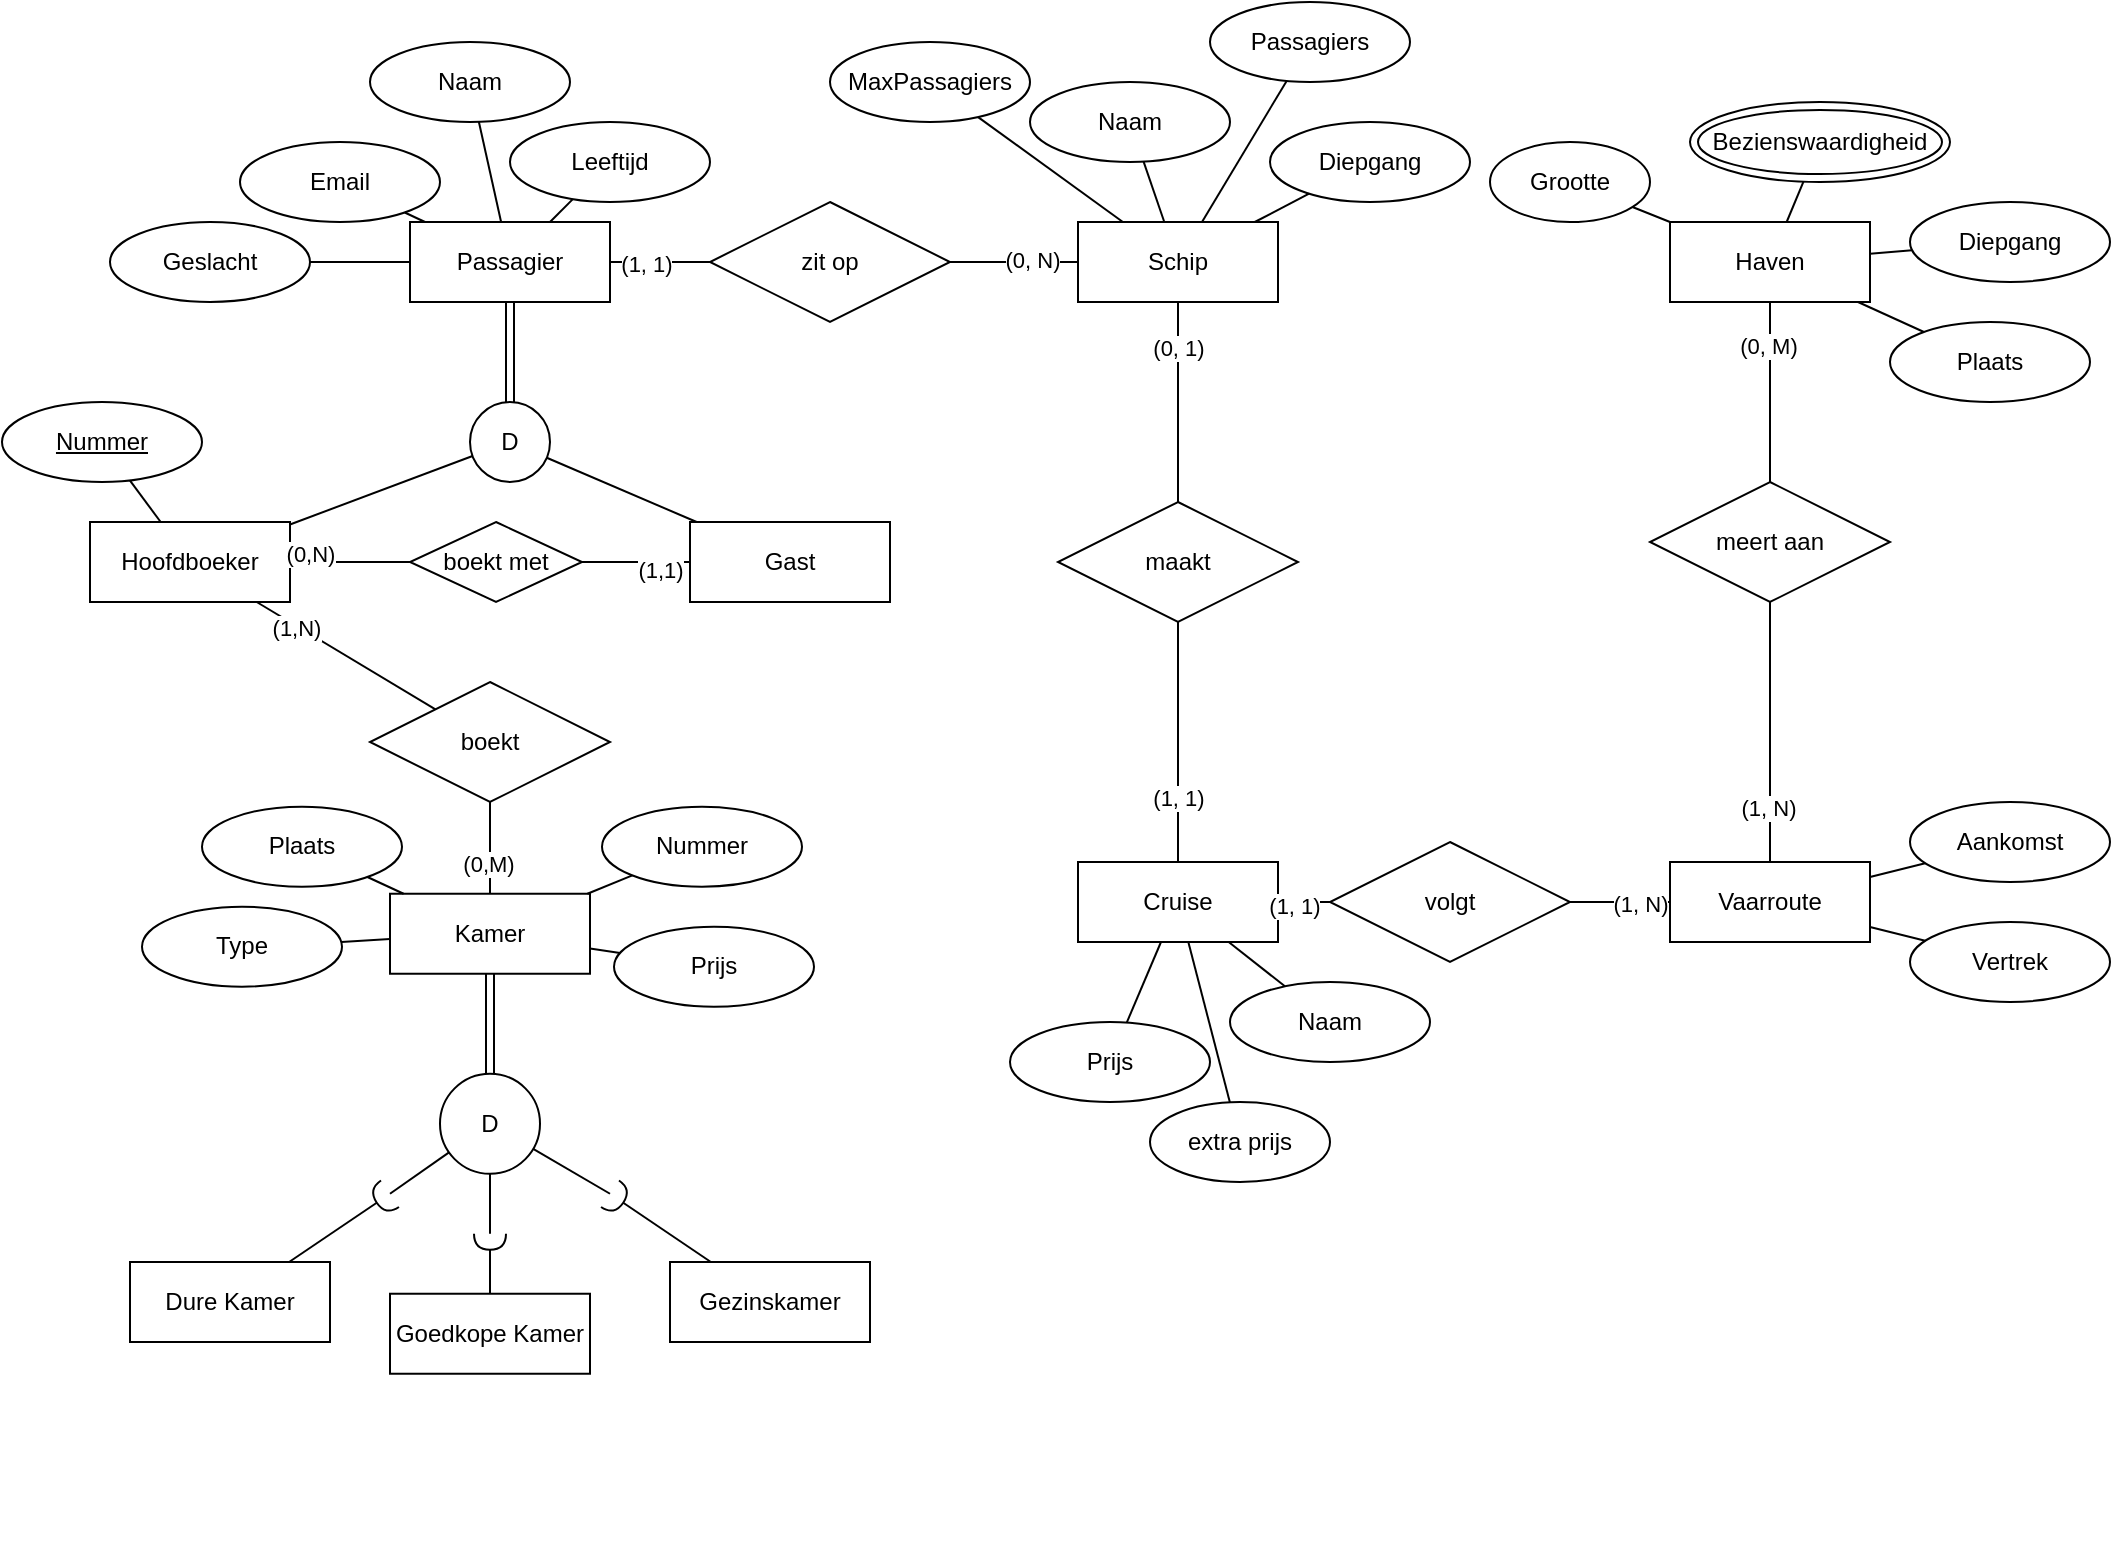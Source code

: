 <mxfile version="24.8.2">
  <diagram name="Pagina-1" id="XRNuTaB9I9MSfYOUS6OP">
    <mxGraphModel dx="2056" dy="1629" grid="1" gridSize="10" guides="1" tooltips="1" connect="1" arrows="1" fold="1" page="1" pageScale="1" pageWidth="827" pageHeight="1169" math="0" shadow="0">
      <root>
        <mxCell id="0" />
        <mxCell id="1" parent="0" />
        <mxCell id="pUwQ2fJmEz475Cd50NN1-1" value="Schip" style="whiteSpace=wrap;html=1;align=center;" parent="1" vertex="1">
          <mxGeometry x="364" y="50" width="100" height="40" as="geometry" />
        </mxCell>
        <mxCell id="pUwQ2fJmEz475Cd50NN1-2" value="Naam" style="ellipse;whiteSpace=wrap;html=1;align=center;" parent="1" vertex="1">
          <mxGeometry x="340" y="-20" width="100" height="40" as="geometry" />
        </mxCell>
        <mxCell id="pUwQ2fJmEz475Cd50NN1-3" value="Passagiers" style="ellipse;whiteSpace=wrap;html=1;align=center;" parent="1" vertex="1">
          <mxGeometry x="430" y="-60" width="100" height="40" as="geometry" />
        </mxCell>
        <mxCell id="pUwQ2fJmEz475Cd50NN1-5" value="Cruise" style="whiteSpace=wrap;html=1;align=center;" parent="1" vertex="1">
          <mxGeometry x="364" y="370" width="100" height="40" as="geometry" />
        </mxCell>
        <mxCell id="pUwQ2fJmEz475Cd50NN1-6" value="maakt" style="shape=rhombus;perimeter=rhombusPerimeter;whiteSpace=wrap;html=1;align=center;" parent="1" vertex="1">
          <mxGeometry x="354" y="190" width="120" height="60" as="geometry" />
        </mxCell>
        <mxCell id="pUwQ2fJmEz475Cd50NN1-7" value="" style="endArrow=none;html=1;rounded=0;" parent="1" source="pUwQ2fJmEz475Cd50NN1-6" target="pUwQ2fJmEz475Cd50NN1-1" edge="1">
          <mxGeometry relative="1" as="geometry">
            <mxPoint x="360" y="210" as="sourcePoint" />
            <mxPoint x="520" y="210" as="targetPoint" />
          </mxGeometry>
        </mxCell>
        <mxCell id="pUwQ2fJmEz475Cd50NN1-18" value="(0, 1)" style="edgeLabel;html=1;align=center;verticalAlign=middle;resizable=0;points=[];" parent="pUwQ2fJmEz475Cd50NN1-7" vertex="1" connectable="0">
          <mxGeometry x="0.538" relative="1" as="geometry">
            <mxPoint as="offset" />
          </mxGeometry>
        </mxCell>
        <mxCell id="pUwQ2fJmEz475Cd50NN1-8" value="" style="endArrow=none;html=1;rounded=0;" parent="1" source="pUwQ2fJmEz475Cd50NN1-6" target="pUwQ2fJmEz475Cd50NN1-5" edge="1">
          <mxGeometry relative="1" as="geometry">
            <mxPoint x="360" y="210" as="sourcePoint" />
            <mxPoint x="520" y="210" as="targetPoint" />
          </mxGeometry>
        </mxCell>
        <mxCell id="pUwQ2fJmEz475Cd50NN1-19" value="(1, 1)" style="edgeLabel;html=1;align=center;verticalAlign=middle;resizable=0;points=[];" parent="pUwQ2fJmEz475Cd50NN1-8" vertex="1" connectable="0">
          <mxGeometry x="0.47" relative="1" as="geometry">
            <mxPoint as="offset" />
          </mxGeometry>
        </mxCell>
        <mxCell id="pUwQ2fJmEz475Cd50NN1-11" value="Vertrek" style="ellipse;whiteSpace=wrap;html=1;align=center;" parent="1" vertex="1">
          <mxGeometry x="780" y="400" width="100" height="40" as="geometry" />
        </mxCell>
        <mxCell id="pUwQ2fJmEz475Cd50NN1-12" value="Naam" style="ellipse;whiteSpace=wrap;html=1;align=center;" parent="1" vertex="1">
          <mxGeometry x="440" y="430" width="100" height="40" as="geometry" />
        </mxCell>
        <mxCell id="pUwQ2fJmEz475Cd50NN1-13" value="Vaarroute" style="whiteSpace=wrap;html=1;align=center;" parent="1" vertex="1">
          <mxGeometry x="660" y="370" width="100" height="40" as="geometry" />
        </mxCell>
        <mxCell id="pUwQ2fJmEz475Cd50NN1-14" value="Grootte" style="ellipse;whiteSpace=wrap;html=1;align=center;" parent="1" vertex="1">
          <mxGeometry x="570" y="10" width="80" height="40" as="geometry" />
        </mxCell>
        <mxCell id="pUwQ2fJmEz475Cd50NN1-15" value="volgt" style="shape=rhombus;perimeter=rhombusPerimeter;whiteSpace=wrap;html=1;align=center;" parent="1" vertex="1">
          <mxGeometry x="490" y="360" width="120" height="60" as="geometry" />
        </mxCell>
        <mxCell id="pUwQ2fJmEz475Cd50NN1-16" value="" style="endArrow=none;html=1;rounded=0;" parent="1" source="pUwQ2fJmEz475Cd50NN1-15" target="pUwQ2fJmEz475Cd50NN1-13" edge="1">
          <mxGeometry relative="1" as="geometry">
            <mxPoint x="360" y="210" as="sourcePoint" />
            <mxPoint x="520" y="210" as="targetPoint" />
          </mxGeometry>
        </mxCell>
        <mxCell id="pUwQ2fJmEz475Cd50NN1-21" value="(1, N)" style="edgeLabel;html=1;align=center;verticalAlign=middle;resizable=0;points=[];" parent="pUwQ2fJmEz475Cd50NN1-16" vertex="1" connectable="0">
          <mxGeometry x="0.396" y="-1" relative="1" as="geometry">
            <mxPoint as="offset" />
          </mxGeometry>
        </mxCell>
        <mxCell id="pUwQ2fJmEz475Cd50NN1-17" value="" style="endArrow=none;html=1;rounded=0;" parent="1" source="pUwQ2fJmEz475Cd50NN1-15" target="pUwQ2fJmEz475Cd50NN1-5" edge="1">
          <mxGeometry relative="1" as="geometry">
            <mxPoint x="360" y="210" as="sourcePoint" />
            <mxPoint x="520" y="210" as="targetPoint" />
          </mxGeometry>
        </mxCell>
        <mxCell id="pUwQ2fJmEz475Cd50NN1-20" value="(1, 1)" style="edgeLabel;html=1;align=center;verticalAlign=middle;resizable=0;points=[];" parent="pUwQ2fJmEz475Cd50NN1-17" vertex="1" connectable="0">
          <mxGeometry x="0.434" y="2" relative="1" as="geometry">
            <mxPoint as="offset" />
          </mxGeometry>
        </mxCell>
        <mxCell id="pUwQ2fJmEz475Cd50NN1-22" value="Haven" style="whiteSpace=wrap;html=1;align=center;" parent="1" vertex="1">
          <mxGeometry x="660" y="50" width="100" height="40" as="geometry" />
        </mxCell>
        <mxCell id="pUwQ2fJmEz475Cd50NN1-23" value="Diepgang" style="ellipse;whiteSpace=wrap;html=1;align=center;" parent="1" vertex="1">
          <mxGeometry x="460" width="100" height="40" as="geometry" />
        </mxCell>
        <mxCell id="pUwQ2fJmEz475Cd50NN1-24" value="Diepgang" style="ellipse;whiteSpace=wrap;html=1;align=center;" parent="1" vertex="1">
          <mxGeometry x="780" y="40" width="100" height="40" as="geometry" />
        </mxCell>
        <mxCell id="pUwQ2fJmEz475Cd50NN1-25" value="Plaats" style="ellipse;whiteSpace=wrap;html=1;align=center;" parent="1" vertex="1">
          <mxGeometry x="770" y="100" width="100" height="40" as="geometry" />
        </mxCell>
        <mxCell id="pUwQ2fJmEz475Cd50NN1-26" value="meert aan" style="shape=rhombus;perimeter=rhombusPerimeter;whiteSpace=wrap;html=1;align=center;" parent="1" vertex="1">
          <mxGeometry x="650" y="180" width="120" height="60" as="geometry" />
        </mxCell>
        <mxCell id="pUwQ2fJmEz475Cd50NN1-27" value="" style="endArrow=none;html=1;rounded=0;" parent="1" source="pUwQ2fJmEz475Cd50NN1-13" target="pUwQ2fJmEz475Cd50NN1-26" edge="1">
          <mxGeometry relative="1" as="geometry">
            <mxPoint x="360" y="210" as="sourcePoint" />
            <mxPoint x="520" y="210" as="targetPoint" />
          </mxGeometry>
        </mxCell>
        <mxCell id="pUwQ2fJmEz475Cd50NN1-29" value="(1, N)" style="edgeLabel;html=1;align=center;verticalAlign=middle;resizable=0;points=[];" parent="pUwQ2fJmEz475Cd50NN1-27" vertex="1" connectable="0">
          <mxGeometry x="-0.576" y="1" relative="1" as="geometry">
            <mxPoint as="offset" />
          </mxGeometry>
        </mxCell>
        <mxCell id="pUwQ2fJmEz475Cd50NN1-28" value="" style="endArrow=none;html=1;rounded=0;" parent="1" source="pUwQ2fJmEz475Cd50NN1-22" target="pUwQ2fJmEz475Cd50NN1-26" edge="1">
          <mxGeometry relative="1" as="geometry">
            <mxPoint x="360" y="210" as="sourcePoint" />
            <mxPoint x="520" y="210" as="targetPoint" />
          </mxGeometry>
        </mxCell>
        <mxCell id="pUwQ2fJmEz475Cd50NN1-30" value="(0, M)" style="edgeLabel;html=1;align=center;verticalAlign=middle;resizable=0;points=[];" parent="pUwQ2fJmEz475Cd50NN1-28" vertex="1" connectable="0">
          <mxGeometry x="-0.52" y="-1" relative="1" as="geometry">
            <mxPoint as="offset" />
          </mxGeometry>
        </mxCell>
        <mxCell id="pUwQ2fJmEz475Cd50NN1-31" value="Passagier" style="whiteSpace=wrap;html=1;align=center;" parent="1" vertex="1">
          <mxGeometry x="30" y="50" width="100" height="40" as="geometry" />
        </mxCell>
        <mxCell id="pUwQ2fJmEz475Cd50NN1-32" value="zit op" style="shape=rhombus;perimeter=rhombusPerimeter;whiteSpace=wrap;html=1;align=center;" parent="1" vertex="1">
          <mxGeometry x="180" y="40" width="120" height="60" as="geometry" />
        </mxCell>
        <mxCell id="pUwQ2fJmEz475Cd50NN1-33" value="" style="endArrow=none;html=1;rounded=0;" parent="1" source="pUwQ2fJmEz475Cd50NN1-32" target="pUwQ2fJmEz475Cd50NN1-1" edge="1">
          <mxGeometry relative="1" as="geometry">
            <mxPoint x="360" y="210" as="sourcePoint" />
            <mxPoint x="520" y="210" as="targetPoint" />
          </mxGeometry>
        </mxCell>
        <mxCell id="pUwQ2fJmEz475Cd50NN1-40" value="(0, N)" style="edgeLabel;html=1;align=center;verticalAlign=middle;resizable=0;points=[];" parent="pUwQ2fJmEz475Cd50NN1-33" vertex="1" connectable="0">
          <mxGeometry x="0.277" y="1" relative="1" as="geometry">
            <mxPoint as="offset" />
          </mxGeometry>
        </mxCell>
        <mxCell id="pUwQ2fJmEz475Cd50NN1-35" value="Naam" style="ellipse;whiteSpace=wrap;html=1;align=center;" parent="1" vertex="1">
          <mxGeometry x="10" y="-40" width="100" height="40" as="geometry" />
        </mxCell>
        <mxCell id="pUwQ2fJmEz475Cd50NN1-36" value="boekt met" style="shape=rhombus;perimeter=rhombusPerimeter;whiteSpace=wrap;html=1;align=center;" parent="1" vertex="1">
          <mxGeometry x="30" y="200" width="86" height="40" as="geometry" />
        </mxCell>
        <mxCell id="qJNfwfcQ3lbtcBfEXmdF-6" value="extra prijs" style="ellipse;whiteSpace=wrap;html=1;" vertex="1" parent="1">
          <mxGeometry x="400" y="490" width="90" height="40" as="geometry" />
        </mxCell>
        <mxCell id="qJNfwfcQ3lbtcBfEXmdF-8" value="" style="ellipse;whiteSpace=wrap;html=1;align=center;aspect=fixed;fillColor=none;strokeColor=none;resizable=0;perimeter=centerPerimeter;rotatable=0;allowArrows=0;points=[];outlineConnect=1;" vertex="1" parent="1">
          <mxGeometry x="344" y="170" width="10" height="10" as="geometry" />
        </mxCell>
        <mxCell id="qJNfwfcQ3lbtcBfEXmdF-9" value="Hoofdboeker" style="whiteSpace=wrap;html=1;align=center;" vertex="1" parent="1">
          <mxGeometry x="-130" y="200" width="100" height="40" as="geometry" />
        </mxCell>
        <mxCell id="qJNfwfcQ3lbtcBfEXmdF-10" value="Gast" style="whiteSpace=wrap;html=1;align=center;" vertex="1" parent="1">
          <mxGeometry x="170" y="200" width="100" height="40" as="geometry" />
        </mxCell>
        <mxCell id="qJNfwfcQ3lbtcBfEXmdF-12" value="D" style="ellipse;whiteSpace=wrap;html=1;aspect=fixed;" vertex="1" parent="1">
          <mxGeometry x="60" y="140" width="40" height="40" as="geometry" />
        </mxCell>
        <mxCell id="qJNfwfcQ3lbtcBfEXmdF-14" value="" style="endArrow=none;html=1;rounded=0;" edge="1" parent="1" source="qJNfwfcQ3lbtcBfEXmdF-9" target="qJNfwfcQ3lbtcBfEXmdF-12">
          <mxGeometry width="50" height="50" relative="1" as="geometry">
            <mxPoint x="373.7" y="240" as="sourcePoint" />
            <mxPoint x="470.004" y="189.319" as="targetPoint" />
          </mxGeometry>
        </mxCell>
        <mxCell id="qJNfwfcQ3lbtcBfEXmdF-15" value="" style="endArrow=none;html=1;rounded=0;" edge="1" parent="1" source="qJNfwfcQ3lbtcBfEXmdF-10" target="qJNfwfcQ3lbtcBfEXmdF-12">
          <mxGeometry width="50" height="50" relative="1" as="geometry">
            <mxPoint x="350" y="260" as="sourcePoint" />
            <mxPoint x="400" y="210" as="targetPoint" />
          </mxGeometry>
        </mxCell>
        <mxCell id="qJNfwfcQ3lbtcBfEXmdF-18" value="" style="ellipse;whiteSpace=wrap;html=1;align=center;aspect=fixed;fillColor=none;strokeColor=none;resizable=0;perimeter=centerPerimeter;rotatable=0;allowArrows=0;points=[];outlineConnect=1;" vertex="1" parent="1">
          <mxGeometry x="360" y="230" width="10" height="10" as="geometry" />
        </mxCell>
        <mxCell id="qJNfwfcQ3lbtcBfEXmdF-20" value="" style="ellipse;whiteSpace=wrap;html=1;align=center;aspect=fixed;fillColor=none;strokeColor=none;resizable=0;perimeter=centerPerimeter;rotatable=0;allowArrows=0;points=[];outlineConnect=1;" vertex="1" parent="1">
          <mxGeometry x="360" y="230" width="10" height="10" as="geometry" />
        </mxCell>
        <mxCell id="qJNfwfcQ3lbtcBfEXmdF-21" value="" style="endArrow=none;html=1;rounded=0;" edge="1" parent="1" source="pUwQ2fJmEz475Cd50NN1-36" target="qJNfwfcQ3lbtcBfEXmdF-9">
          <mxGeometry width="50" height="50" relative="1" as="geometry">
            <mxPoint x="491.059" y="265.376" as="sourcePoint" />
            <mxPoint x="551" y="256.993" as="targetPoint" />
          </mxGeometry>
        </mxCell>
        <mxCell id="qJNfwfcQ3lbtcBfEXmdF-24" value="(0,N)" style="edgeLabel;html=1;align=center;verticalAlign=middle;resizable=0;points=[];" vertex="1" connectable="0" parent="qJNfwfcQ3lbtcBfEXmdF-21">
          <mxGeometry x="0.361" y="-2" relative="1" as="geometry">
            <mxPoint x="-9" y="-2" as="offset" />
          </mxGeometry>
        </mxCell>
        <mxCell id="qJNfwfcQ3lbtcBfEXmdF-22" value="" style="endArrow=none;html=1;rounded=0;" edge="1" parent="1" source="qJNfwfcQ3lbtcBfEXmdF-10" target="pUwQ2fJmEz475Cd50NN1-36">
          <mxGeometry width="50" height="50" relative="1" as="geometry">
            <mxPoint x="350" y="260" as="sourcePoint" />
            <mxPoint x="400" y="210" as="targetPoint" />
          </mxGeometry>
        </mxCell>
        <mxCell id="qJNfwfcQ3lbtcBfEXmdF-23" value="(1,1)" style="edgeLabel;html=1;align=center;verticalAlign=middle;resizable=0;points=[];" vertex="1" connectable="0" parent="qJNfwfcQ3lbtcBfEXmdF-22">
          <mxGeometry x="-0.452" y="2" relative="1" as="geometry">
            <mxPoint y="2" as="offset" />
          </mxGeometry>
        </mxCell>
        <mxCell id="qJNfwfcQ3lbtcBfEXmdF-25" value="" style="endArrow=none;html=1;rounded=0;" edge="1" parent="1" source="pUwQ2fJmEz475Cd50NN1-32" target="pUwQ2fJmEz475Cd50NN1-31">
          <mxGeometry width="50" height="50" relative="1" as="geometry">
            <mxPoint x="220" y="40" as="sourcePoint" />
            <mxPoint x="170" y="40" as="targetPoint" />
          </mxGeometry>
        </mxCell>
        <mxCell id="qJNfwfcQ3lbtcBfEXmdF-74" value="(1, 1)" style="edgeLabel;html=1;align=center;verticalAlign=middle;resizable=0;points=[];" vertex="1" connectable="0" parent="qJNfwfcQ3lbtcBfEXmdF-25">
          <mxGeometry x="0.303" y="1" relative="1" as="geometry">
            <mxPoint as="offset" />
          </mxGeometry>
        </mxCell>
        <mxCell id="qJNfwfcQ3lbtcBfEXmdF-28" value="Bezienswaardigheid" style="ellipse;shape=doubleEllipse;whiteSpace=wrap;html=1;" vertex="1" parent="1">
          <mxGeometry x="670" y="-10" width="130" height="40" as="geometry" />
        </mxCell>
        <mxCell id="qJNfwfcQ3lbtcBfEXmdF-33" value="D" style="ellipse;whiteSpace=wrap;html=1;aspect=fixed;" vertex="1" parent="1">
          <mxGeometry x="45" y="475.87" width="50" height="50" as="geometry" />
        </mxCell>
        <mxCell id="qJNfwfcQ3lbtcBfEXmdF-35" value="" style="endArrow=none;html=1;rounded=0;" edge="1" parent="1" target="qJNfwfcQ3lbtcBfEXmdF-33">
          <mxGeometry width="50" height="50" relative="1" as="geometry">
            <mxPoint x="70" y="555.87" as="sourcePoint" />
            <mxPoint x="220" y="765.87" as="targetPoint" />
          </mxGeometry>
        </mxCell>
        <mxCell id="qJNfwfcQ3lbtcBfEXmdF-36" value="" style="endArrow=none;html=1;rounded=0;" edge="1" parent="1" target="qJNfwfcQ3lbtcBfEXmdF-33">
          <mxGeometry width="50" height="50" relative="1" as="geometry">
            <mxPoint x="20" y="535.87" as="sourcePoint" />
            <mxPoint x="70" y="645.87" as="targetPoint" />
          </mxGeometry>
        </mxCell>
        <mxCell id="qJNfwfcQ3lbtcBfEXmdF-38" value="" style="rounded=0;orthogonalLoop=1;jettySize=auto;html=1;endArrow=halfCircle;endFill=0;endSize=6;strokeWidth=1;sketch=0;fontSize=12;curved=1;" edge="1" parent="1" source="qJNfwfcQ3lbtcBfEXmdF-79">
          <mxGeometry relative="1" as="geometry">
            <mxPoint x="284.545" y="835.87" as="sourcePoint" />
            <mxPoint x="130" y="535.87" as="targetPoint" />
          </mxGeometry>
        </mxCell>
        <mxCell id="qJNfwfcQ3lbtcBfEXmdF-39" value="" style="ellipse;whiteSpace=wrap;html=1;align=center;aspect=fixed;fillColor=none;strokeColor=none;resizable=0;perimeter=centerPerimeter;rotatable=0;allowArrows=0;points=[];outlineConnect=1;" vertex="1" parent="1">
          <mxGeometry x="190" y="650" width="10" height="10" as="geometry" />
        </mxCell>
        <mxCell id="qJNfwfcQ3lbtcBfEXmdF-40" value="" style="rounded=0;orthogonalLoop=1;jettySize=auto;html=1;endArrow=halfCircle;endFill=0;endSize=6;strokeWidth=1;sketch=0;fontSize=12;curved=1;" edge="1" parent="1" source="qJNfwfcQ3lbtcBfEXmdF-80">
          <mxGeometry relative="1" as="geometry">
            <mxPoint x="70" y="585.87" as="sourcePoint" />
            <mxPoint x="70" y="555.87" as="targetPoint" />
          </mxGeometry>
        </mxCell>
        <mxCell id="qJNfwfcQ3lbtcBfEXmdF-41" value="" style="ellipse;whiteSpace=wrap;html=1;align=center;aspect=fixed;fillColor=none;strokeColor=none;resizable=0;perimeter=centerPerimeter;rotatable=0;allowArrows=0;points=[];outlineConnect=1;" vertex="1" parent="1">
          <mxGeometry x="190" y="650" width="10" height="10" as="geometry" />
        </mxCell>
        <mxCell id="qJNfwfcQ3lbtcBfEXmdF-42" value="" style="rounded=0;orthogonalLoop=1;jettySize=auto;html=1;endArrow=halfCircle;endFill=0;endSize=6;strokeWidth=1;sketch=0;fontSize=12;curved=1;" edge="1" parent="1" source="qJNfwfcQ3lbtcBfEXmdF-81">
          <mxGeometry relative="1" as="geometry">
            <mxPoint x="-48.75" y="585.87" as="sourcePoint" />
            <mxPoint x="20" y="535.87" as="targetPoint" />
          </mxGeometry>
        </mxCell>
        <mxCell id="qJNfwfcQ3lbtcBfEXmdF-43" value="" style="ellipse;whiteSpace=wrap;html=1;align=center;aspect=fixed;fillColor=none;strokeColor=none;resizable=0;perimeter=centerPerimeter;rotatable=0;allowArrows=0;points=[];outlineConnect=1;" vertex="1" parent="1">
          <mxGeometry x="400" y="710" width="10" height="10" as="geometry" />
        </mxCell>
        <mxCell id="qJNfwfcQ3lbtcBfEXmdF-50" value="" style="endArrow=none;html=1;rounded=0;" edge="1" parent="1" source="qJNfwfcQ3lbtcBfEXmdF-78" target="qJNfwfcQ3lbtcBfEXmdF-77">
          <mxGeometry width="50" height="50" relative="1" as="geometry">
            <mxPoint x="147.3" y="392.36" as="sourcePoint" />
            <mxPoint x="81.271" y="339.996" as="targetPoint" />
          </mxGeometry>
        </mxCell>
        <mxCell id="qJNfwfcQ3lbtcBfEXmdF-53" value="(0,M)" style="edgeLabel;html=1;align=center;verticalAlign=middle;resizable=0;points=[];" vertex="1" connectable="0" parent="qJNfwfcQ3lbtcBfEXmdF-50">
          <mxGeometry x="-0.343" y="1" relative="1" as="geometry">
            <mxPoint as="offset" />
          </mxGeometry>
        </mxCell>
        <mxCell id="qJNfwfcQ3lbtcBfEXmdF-51" value="" style="endArrow=none;html=1;rounded=0;" edge="1" parent="1" source="qJNfwfcQ3lbtcBfEXmdF-77" target="qJNfwfcQ3lbtcBfEXmdF-9">
          <mxGeometry width="50" height="50" relative="1" as="geometry">
            <mxPoint x="38.646" y="407.096" as="sourcePoint" />
            <mxPoint x="300" y="520" as="targetPoint" />
          </mxGeometry>
        </mxCell>
        <mxCell id="qJNfwfcQ3lbtcBfEXmdF-52" value="(1,N)" style="edgeLabel;html=1;align=center;verticalAlign=middle;resizable=0;points=[];" vertex="1" connectable="0" parent="qJNfwfcQ3lbtcBfEXmdF-51">
          <mxGeometry x="0.563" y="1" relative="1" as="geometry">
            <mxPoint as="offset" />
          </mxGeometry>
        </mxCell>
        <mxCell id="qJNfwfcQ3lbtcBfEXmdF-55" value="" style="shape=link;html=1;rounded=0;" edge="1" parent="1" source="qJNfwfcQ3lbtcBfEXmdF-78" target="qJNfwfcQ3lbtcBfEXmdF-33">
          <mxGeometry relative="1" as="geometry">
            <mxPoint x="39.329" y="465.87" as="sourcePoint" />
            <mxPoint x="380" y="675.87" as="targetPoint" />
          </mxGeometry>
        </mxCell>
        <mxCell id="qJNfwfcQ3lbtcBfEXmdF-56" value="" style="resizable=0;html=1;whiteSpace=wrap;align=right;verticalAlign=bottom;" connectable="0" vertex="1" parent="qJNfwfcQ3lbtcBfEXmdF-55">
          <mxGeometry x="1" relative="1" as="geometry" />
        </mxCell>
        <mxCell id="qJNfwfcQ3lbtcBfEXmdF-59" value="" style="endArrow=none;html=1;rounded=0;" edge="1" parent="1" source="pUwQ2fJmEz475Cd50NN1-12" target="pUwQ2fJmEz475Cd50NN1-5">
          <mxGeometry width="50" height="50" relative="1" as="geometry">
            <mxPoint x="-30" y="310" as="sourcePoint" />
            <mxPoint x="20" y="260" as="targetPoint" />
          </mxGeometry>
        </mxCell>
        <mxCell id="qJNfwfcQ3lbtcBfEXmdF-60" value="" style="endArrow=none;html=1;rounded=0;" edge="1" parent="1" source="qJNfwfcQ3lbtcBfEXmdF-95" target="pUwQ2fJmEz475Cd50NN1-5">
          <mxGeometry width="50" height="50" relative="1" as="geometry">
            <mxPoint x="383.63" y="443.307" as="sourcePoint" />
            <mxPoint x="233.333" y="423.51" as="targetPoint" />
          </mxGeometry>
        </mxCell>
        <mxCell id="qJNfwfcQ3lbtcBfEXmdF-61" value="" style="endArrow=none;html=1;rounded=0;" edge="1" parent="1" source="qJNfwfcQ3lbtcBfEXmdF-6" target="pUwQ2fJmEz475Cd50NN1-5">
          <mxGeometry width="50" height="50" relative="1" as="geometry">
            <mxPoint x="100" y="580" as="sourcePoint" />
            <mxPoint x="150" y="530" as="targetPoint" />
          </mxGeometry>
        </mxCell>
        <mxCell id="qJNfwfcQ3lbtcBfEXmdF-62" value="" style="endArrow=none;html=1;rounded=0;" edge="1" parent="1" source="pUwQ2fJmEz475Cd50NN1-13" target="qJNfwfcQ3lbtcBfEXmdF-93">
          <mxGeometry width="50" height="50" relative="1" as="geometry">
            <mxPoint x="685" y="490" as="sourcePoint" />
            <mxPoint x="735" y="440" as="targetPoint" />
          </mxGeometry>
        </mxCell>
        <mxCell id="qJNfwfcQ3lbtcBfEXmdF-63" value="" style="endArrow=none;html=1;rounded=0;" edge="1" parent="1" source="pUwQ2fJmEz475Cd50NN1-13" target="pUwQ2fJmEz475Cd50NN1-11">
          <mxGeometry width="50" height="50" relative="1" as="geometry">
            <mxPoint x="610" y="500" as="sourcePoint" />
            <mxPoint x="660" y="450" as="targetPoint" />
          </mxGeometry>
        </mxCell>
        <mxCell id="qJNfwfcQ3lbtcBfEXmdF-64" value="" style="endArrow=none;html=1;rounded=0;" edge="1" parent="1" source="pUwQ2fJmEz475Cd50NN1-31" target="pUwQ2fJmEz475Cd50NN1-35">
          <mxGeometry width="50" height="50" relative="1" as="geometry">
            <mxPoint x="430" y="110" as="sourcePoint" />
            <mxPoint x="480" y="60" as="targetPoint" />
          </mxGeometry>
        </mxCell>
        <mxCell id="qJNfwfcQ3lbtcBfEXmdF-65" value="" style="endArrow=none;html=1;rounded=0;" edge="1" parent="1" source="pUwQ2fJmEz475Cd50NN1-1" target="pUwQ2fJmEz475Cd50NN1-2">
          <mxGeometry width="50" height="50" relative="1" as="geometry">
            <mxPoint x="325" y="-10" as="sourcePoint" />
            <mxPoint x="375" y="-60" as="targetPoint" />
          </mxGeometry>
        </mxCell>
        <mxCell id="qJNfwfcQ3lbtcBfEXmdF-67" value="" style="endArrow=none;html=1;rounded=0;" edge="1" parent="1" source="pUwQ2fJmEz475Cd50NN1-1" target="pUwQ2fJmEz475Cd50NN1-23">
          <mxGeometry width="50" height="50" relative="1" as="geometry">
            <mxPoint x="430" y="110" as="sourcePoint" />
            <mxPoint x="480" y="60" as="targetPoint" />
          </mxGeometry>
        </mxCell>
        <mxCell id="qJNfwfcQ3lbtcBfEXmdF-68" value="" style="endArrow=none;html=1;rounded=0;" edge="1" parent="1" source="pUwQ2fJmEz475Cd50NN1-1" target="pUwQ2fJmEz475Cd50NN1-3">
          <mxGeometry width="50" height="50" relative="1" as="geometry">
            <mxPoint x="260" y="50" as="sourcePoint" />
            <mxPoint x="310" as="targetPoint" />
          </mxGeometry>
        </mxCell>
        <mxCell id="qJNfwfcQ3lbtcBfEXmdF-70" value="" style="endArrow=none;html=1;rounded=0;" edge="1" parent="1" source="pUwQ2fJmEz475Cd50NN1-22" target="pUwQ2fJmEz475Cd50NN1-25">
          <mxGeometry relative="1" as="geometry">
            <mxPoint x="700" y="80" as="sourcePoint" />
            <mxPoint x="550" y="110" as="targetPoint" />
          </mxGeometry>
        </mxCell>
        <mxCell id="qJNfwfcQ3lbtcBfEXmdF-71" value="" style="endArrow=none;html=1;rounded=0;" edge="1" parent="1" source="pUwQ2fJmEz475Cd50NN1-22" target="pUwQ2fJmEz475Cd50NN1-24">
          <mxGeometry relative="1" as="geometry">
            <mxPoint x="390" y="110" as="sourcePoint" />
            <mxPoint x="550" y="110" as="targetPoint" />
          </mxGeometry>
        </mxCell>
        <mxCell id="qJNfwfcQ3lbtcBfEXmdF-72" value="" style="endArrow=none;html=1;rounded=0;" edge="1" parent="1" source="pUwQ2fJmEz475Cd50NN1-22" target="qJNfwfcQ3lbtcBfEXmdF-28">
          <mxGeometry relative="1" as="geometry">
            <mxPoint x="390" y="110" as="sourcePoint" />
            <mxPoint x="550" y="110" as="targetPoint" />
          </mxGeometry>
        </mxCell>
        <mxCell id="qJNfwfcQ3lbtcBfEXmdF-73" value="" style="endArrow=none;html=1;rounded=0;" edge="1" parent="1" source="pUwQ2fJmEz475Cd50NN1-22" target="pUwQ2fJmEz475Cd50NN1-14">
          <mxGeometry relative="1" as="geometry">
            <mxPoint x="390" y="110" as="sourcePoint" />
            <mxPoint x="550" y="110" as="targetPoint" />
          </mxGeometry>
        </mxCell>
        <mxCell id="qJNfwfcQ3lbtcBfEXmdF-75" value="" style="shape=link;html=1;rounded=0;" edge="1" parent="1" source="pUwQ2fJmEz475Cd50NN1-31" target="qJNfwfcQ3lbtcBfEXmdF-12">
          <mxGeometry relative="1" as="geometry">
            <mxPoint x="390" y="170" as="sourcePoint" />
            <mxPoint x="550" y="170" as="targetPoint" />
          </mxGeometry>
        </mxCell>
        <mxCell id="qJNfwfcQ3lbtcBfEXmdF-77" value="boekt" style="shape=rhombus;perimeter=rhombusPerimeter;whiteSpace=wrap;html=1;align=center;" vertex="1" parent="1">
          <mxGeometry x="10" y="280" width="120" height="60" as="geometry" />
        </mxCell>
        <mxCell id="qJNfwfcQ3lbtcBfEXmdF-78" value="Kamer" style="whiteSpace=wrap;html=1;align=center;" vertex="1" parent="1">
          <mxGeometry x="20" y="385.87" width="100" height="40" as="geometry" />
        </mxCell>
        <mxCell id="qJNfwfcQ3lbtcBfEXmdF-79" value="Gezinskamer" style="whiteSpace=wrap;html=1;align=center;" vertex="1" parent="1">
          <mxGeometry x="160" y="570" width="100" height="40" as="geometry" />
        </mxCell>
        <mxCell id="qJNfwfcQ3lbtcBfEXmdF-80" value="Goedkope Kamer" style="whiteSpace=wrap;html=1;align=center;" vertex="1" parent="1">
          <mxGeometry x="20" y="585.87" width="100" height="40" as="geometry" />
        </mxCell>
        <mxCell id="qJNfwfcQ3lbtcBfEXmdF-81" value="Dure Kamer" style="whiteSpace=wrap;html=1;align=center;" vertex="1" parent="1">
          <mxGeometry x="-110" y="570" width="100" height="40" as="geometry" />
        </mxCell>
        <mxCell id="qJNfwfcQ3lbtcBfEXmdF-82" value="" style="endArrow=none;html=1;rounded=0;" edge="1" parent="1" source="qJNfwfcQ3lbtcBfEXmdF-33">
          <mxGeometry relative="1" as="geometry">
            <mxPoint x="240" y="605.87" as="sourcePoint" />
            <mxPoint x="130" y="535.87" as="targetPoint" />
          </mxGeometry>
        </mxCell>
        <mxCell id="qJNfwfcQ3lbtcBfEXmdF-83" value="Type" style="ellipse;whiteSpace=wrap;html=1;align=center;" vertex="1" parent="1">
          <mxGeometry x="-104" y="392.36" width="100" height="40" as="geometry" />
        </mxCell>
        <mxCell id="qJNfwfcQ3lbtcBfEXmdF-84" value="Plaats" style="ellipse;whiteSpace=wrap;html=1;align=center;" vertex="1" parent="1">
          <mxGeometry x="-74" y="342.36" width="100" height="40" as="geometry" />
        </mxCell>
        <mxCell id="qJNfwfcQ3lbtcBfEXmdF-85" value="Nummer" style="ellipse;whiteSpace=wrap;html=1;align=center;" vertex="1" parent="1">
          <mxGeometry x="126" y="342.36" width="100" height="40" as="geometry" />
        </mxCell>
        <mxCell id="qJNfwfcQ3lbtcBfEXmdF-86" value="Prijs" style="ellipse;whiteSpace=wrap;html=1;align=center;" vertex="1" parent="1">
          <mxGeometry x="132" y="402.36" width="100" height="40" as="geometry" />
        </mxCell>
        <mxCell id="qJNfwfcQ3lbtcBfEXmdF-87" value="" style="endArrow=none;html=1;rounded=0;" edge="1" parent="1" source="qJNfwfcQ3lbtcBfEXmdF-78" target="qJNfwfcQ3lbtcBfEXmdF-84">
          <mxGeometry relative="1" as="geometry">
            <mxPoint x="346" y="422.36" as="sourcePoint" />
            <mxPoint x="506" y="422.36" as="targetPoint" />
          </mxGeometry>
        </mxCell>
        <mxCell id="qJNfwfcQ3lbtcBfEXmdF-88" value="" style="endArrow=none;html=1;rounded=0;" edge="1" parent="1" source="qJNfwfcQ3lbtcBfEXmdF-83" target="qJNfwfcQ3lbtcBfEXmdF-78">
          <mxGeometry relative="1" as="geometry">
            <mxPoint x="346" y="422.36" as="sourcePoint" />
            <mxPoint x="506" y="422.36" as="targetPoint" />
          </mxGeometry>
        </mxCell>
        <mxCell id="qJNfwfcQ3lbtcBfEXmdF-89" value="" style="endArrow=none;html=1;rounded=0;" edge="1" parent="1" source="qJNfwfcQ3lbtcBfEXmdF-86" target="qJNfwfcQ3lbtcBfEXmdF-78">
          <mxGeometry relative="1" as="geometry">
            <mxPoint x="346" y="422.36" as="sourcePoint" />
            <mxPoint x="506" y="422.36" as="targetPoint" />
          </mxGeometry>
        </mxCell>
        <mxCell id="qJNfwfcQ3lbtcBfEXmdF-90" value="" style="endArrow=none;html=1;rounded=0;" edge="1" parent="1" source="qJNfwfcQ3lbtcBfEXmdF-85" target="qJNfwfcQ3lbtcBfEXmdF-78">
          <mxGeometry relative="1" as="geometry">
            <mxPoint x="346" y="422.36" as="sourcePoint" />
            <mxPoint x="506" y="422.36" as="targetPoint" />
          </mxGeometry>
        </mxCell>
        <mxCell id="qJNfwfcQ3lbtcBfEXmdF-92" value="MaxPassagiers" style="ellipse;whiteSpace=wrap;html=1;align=center;" vertex="1" parent="1">
          <mxGeometry x="240" y="-40" width="100" height="40" as="geometry" />
        </mxCell>
        <mxCell id="qJNfwfcQ3lbtcBfEXmdF-93" value="Aankomst" style="ellipse;whiteSpace=wrap;html=1;align=center;" vertex="1" parent="1">
          <mxGeometry x="780" y="340" width="100" height="40" as="geometry" />
        </mxCell>
        <mxCell id="qJNfwfcQ3lbtcBfEXmdF-94" value="" style="endArrow=none;html=1;rounded=0;" edge="1" parent="1" source="qJNfwfcQ3lbtcBfEXmdF-92" target="pUwQ2fJmEz475Cd50NN1-1">
          <mxGeometry relative="1" as="geometry">
            <mxPoint x="430" y="260" as="sourcePoint" />
            <mxPoint x="590" y="260" as="targetPoint" />
          </mxGeometry>
        </mxCell>
        <mxCell id="qJNfwfcQ3lbtcBfEXmdF-95" value="Prijs" style="ellipse;whiteSpace=wrap;html=1;align=center;" vertex="1" parent="1">
          <mxGeometry x="330" y="450" width="100" height="40" as="geometry" />
        </mxCell>
        <mxCell id="qJNfwfcQ3lbtcBfEXmdF-96" value="Leeftijd" style="ellipse;whiteSpace=wrap;html=1;align=center;" vertex="1" parent="1">
          <mxGeometry x="80" width="100" height="40" as="geometry" />
        </mxCell>
        <mxCell id="qJNfwfcQ3lbtcBfEXmdF-97" value="Email" style="ellipse;whiteSpace=wrap;html=1;align=center;" vertex="1" parent="1">
          <mxGeometry x="-55" y="10" width="100" height="40" as="geometry" />
        </mxCell>
        <mxCell id="qJNfwfcQ3lbtcBfEXmdF-98" value="Geslacht" style="ellipse;whiteSpace=wrap;html=1;align=center;" vertex="1" parent="1">
          <mxGeometry x="-120" y="50" width="100" height="40" as="geometry" />
        </mxCell>
        <mxCell id="qJNfwfcQ3lbtcBfEXmdF-101" value="Nummer" style="ellipse;whiteSpace=wrap;html=1;align=center;fontStyle=4;" vertex="1" parent="1">
          <mxGeometry x="-174" y="140" width="100" height="40" as="geometry" />
        </mxCell>
        <mxCell id="qJNfwfcQ3lbtcBfEXmdF-102" value="" style="endArrow=none;html=1;rounded=0;" edge="1" parent="1" source="qJNfwfcQ3lbtcBfEXmdF-101" target="qJNfwfcQ3lbtcBfEXmdF-9">
          <mxGeometry relative="1" as="geometry">
            <mxPoint x="210" y="170" as="sourcePoint" />
            <mxPoint x="370" y="170" as="targetPoint" />
          </mxGeometry>
        </mxCell>
        <mxCell id="qJNfwfcQ3lbtcBfEXmdF-103" value="" style="endArrow=none;html=1;rounded=0;" edge="1" parent="1" source="pUwQ2fJmEz475Cd50NN1-31" target="qJNfwfcQ3lbtcBfEXmdF-98">
          <mxGeometry relative="1" as="geometry">
            <mxPoint x="240" y="220" as="sourcePoint" />
            <mxPoint x="400" y="220" as="targetPoint" />
          </mxGeometry>
        </mxCell>
        <mxCell id="qJNfwfcQ3lbtcBfEXmdF-104" value="" style="endArrow=none;html=1;rounded=0;" edge="1" parent="1" source="pUwQ2fJmEz475Cd50NN1-31" target="qJNfwfcQ3lbtcBfEXmdF-97">
          <mxGeometry relative="1" as="geometry">
            <mxPoint x="240" y="220" as="sourcePoint" />
            <mxPoint x="400" y="220" as="targetPoint" />
          </mxGeometry>
        </mxCell>
        <mxCell id="qJNfwfcQ3lbtcBfEXmdF-105" value="" style="endArrow=none;html=1;rounded=0;" edge="1" parent="1" source="pUwQ2fJmEz475Cd50NN1-31" target="qJNfwfcQ3lbtcBfEXmdF-96">
          <mxGeometry relative="1" as="geometry">
            <mxPoint x="240" y="220" as="sourcePoint" />
            <mxPoint x="400" y="220" as="targetPoint" />
          </mxGeometry>
        </mxCell>
      </root>
    </mxGraphModel>
  </diagram>
</mxfile>
